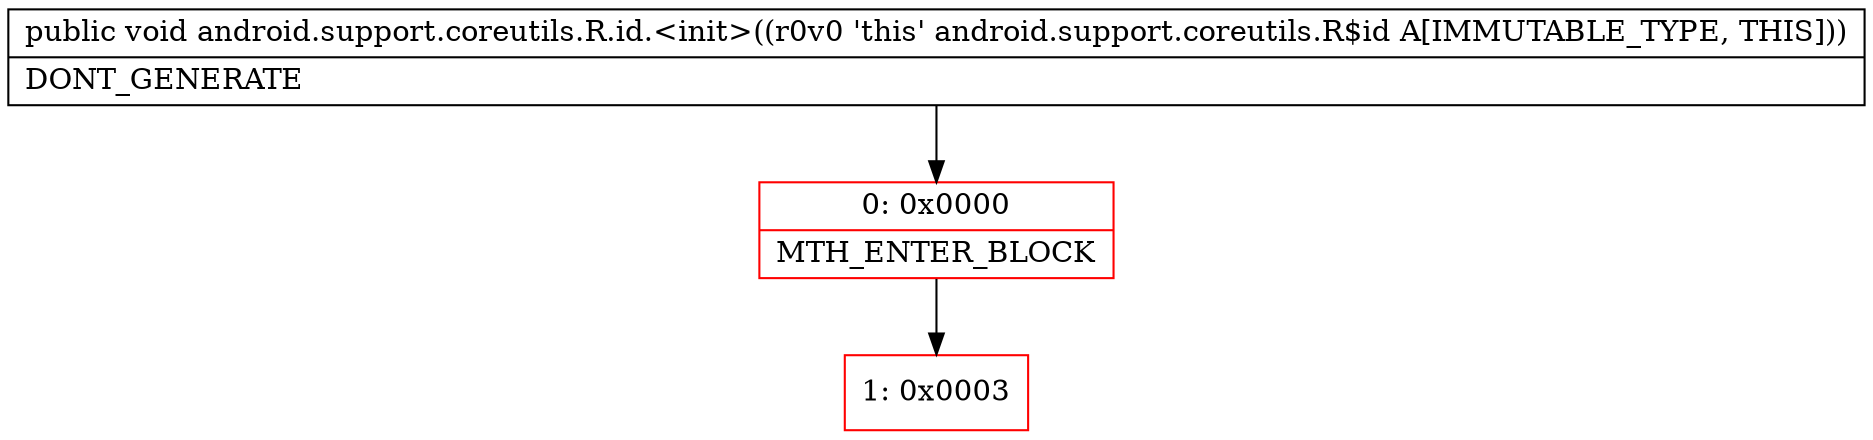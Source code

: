 digraph "CFG forandroid.support.coreutils.R.id.\<init\>()V" {
subgraph cluster_Region_828398265 {
label = "R(0)";
node [shape=record,color=blue];
}
Node_0 [shape=record,color=red,label="{0\:\ 0x0000|MTH_ENTER_BLOCK\l}"];
Node_1 [shape=record,color=red,label="{1\:\ 0x0003}"];
MethodNode[shape=record,label="{public void android.support.coreutils.R.id.\<init\>((r0v0 'this' android.support.coreutils.R$id A[IMMUTABLE_TYPE, THIS]))  | DONT_GENERATE\l}"];
MethodNode -> Node_0;
Node_0 -> Node_1;
}

